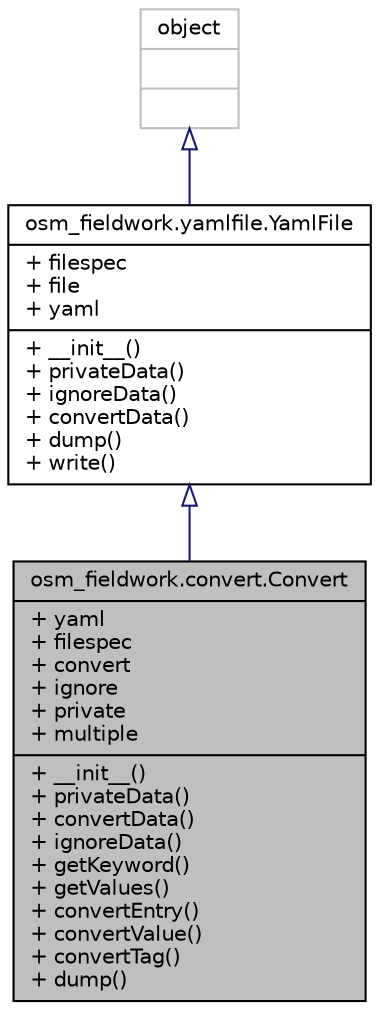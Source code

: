 digraph "osm_fieldwork.convert.Convert"
{
 // LATEX_PDF_SIZE
  edge [fontname="Helvetica",fontsize="10",labelfontname="Helvetica",labelfontsize="10"];
  node [fontname="Helvetica",fontsize="10",shape=record];
  Node1 [label="{osm_fieldwork.convert.Convert\n|+ yaml\l+ filespec\l+ convert\l+ ignore\l+ private\l+ multiple\l|+ __init__()\l+ privateData()\l+ convertData()\l+ ignoreData()\l+ getKeyword()\l+ getValues()\l+ convertEntry()\l+ convertValue()\l+ convertTag()\l+ dump()\l}",height=0.2,width=0.4,color="black", fillcolor="grey75", style="filled", fontcolor="black",tooltip=" "];
  Node2 -> Node1 [dir="back",color="midnightblue",fontsize="10",style="solid",arrowtail="onormal",fontname="Helvetica"];
  Node2 [label="{osm_fieldwork.yamlfile.YamlFile\n|+ filespec\l+ file\l+ yaml\l|+ __init__()\l+ privateData()\l+ ignoreData()\l+ convertData()\l+ dump()\l+ write()\l}",height=0.2,width=0.4,color="black", fillcolor="white", style="filled",URL="$classosm__fieldwork_1_1yamlfile_1_1YamlFile.html",tooltip=" "];
  Node3 -> Node2 [dir="back",color="midnightblue",fontsize="10",style="solid",arrowtail="onormal",fontname="Helvetica"];
  Node3 [label="{object\n||}",height=0.2,width=0.4,color="grey75", fillcolor="white", style="filled",tooltip=" "];
}

